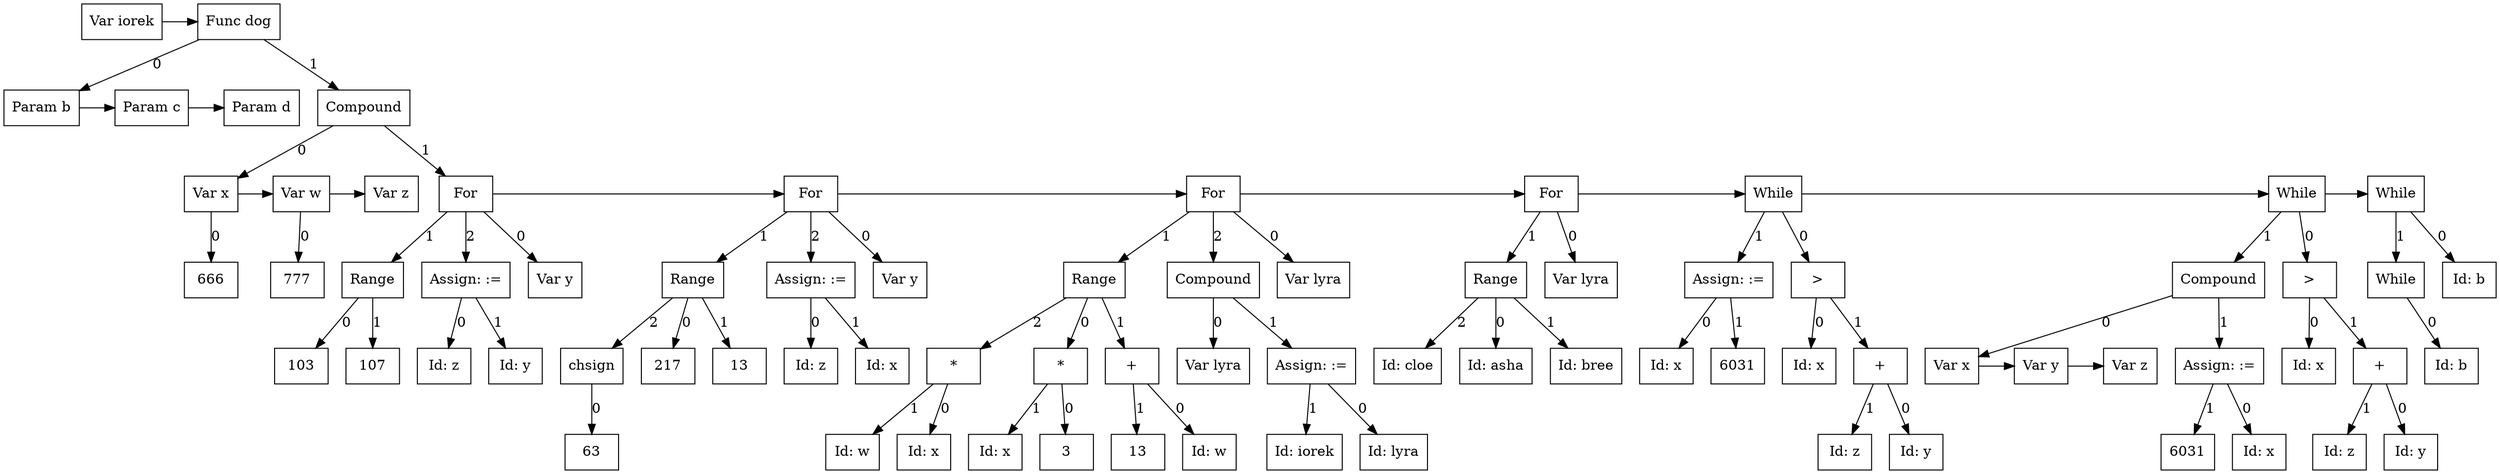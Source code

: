 digraph G {
node0 [label="Var iorek"; shape=box];
subgraph SibNames_0 {
rankdir="LR"; rank="same";
node0 [label="Var iorek"; shape=box];
node77 [label="Func dog"; shape=box];
}

subgraph SibPtrs_0 {
rankdir="LR";
node0 -> node77;
}

subgraph childNames_77 {
rankdir="LR"; rank="same"; ordering=out
node1 [label="Param b"; shape=box];
node76 [label="Compound"; shape=box];
}

subgraph childPtrs_77 {
rankdir="TB";
node77 -> node1 [label="0"];
node77 -> node76 [label="1"];
}

subgraph SibNames_1 {
rankdir="LR"; rank="same";
node1 [label="Param b"; shape=box];
node2 [label="Param c"; shape=box];
node3 [label="Param d"; shape=box];
}

subgraph SibPtrs_1 {
rankdir="LR";
node1 -> node2;
node2 -> node3;
}

subgraph childNames_76 {
rankdir="LR"; rank="same"; ordering=out
node4 [label="Var x"; shape=box];
node15 [label="For"; shape=box];
}

subgraph childPtrs_76 {
rankdir="TB";
node76 -> node4 [label="0"];
node76 -> node15 [label="1"];
}

subgraph childNames_4 {
rankdir="LR"; rank="same"; ordering=out
node5 [label="666"; shape=box];
}

subgraph childPtrs_4 {
rankdir="TB";
node4 -> node5 [label="0"];
}

subgraph SibNames_4 {
rankdir="LR"; rank="same";
node4 [label="Var x"; shape=box];
node6 [label="Var w"; shape=box];
node8 [label="Var z"; shape=box];
}

subgraph SibPtrs_4 {
rankdir="LR";
node4 -> node6;
node6 -> node8;
}

subgraph childNames_6 {
rankdir="LR"; rank="same"; ordering=out
node7 [label="777"; shape=box];
}

subgraph childPtrs_6 {
rankdir="TB";
node6 -> node7 [label="0"];
}

subgraph childNames_15 {
rankdir="LR"; rank="same"; ordering=out
node16 [label="Var y"; shape=box];
node11 [label="Range"; shape=box];
node14 [label="Assign: :="; shape=box];
}

subgraph childPtrs_15 {
rankdir="TB";
node15 -> node16 [label="0"];
node15 -> node11 [label="1"];
node15 -> node14 [label="2"];
}

subgraph childNames_11 {
rankdir="LR"; rank="same"; ordering=out
node9 [label="103"; shape=box];
node10 [label="107"; shape=box];
}

subgraph childPtrs_11 {
rankdir="TB";
node11 -> node9 [label="0"];
node11 -> node10 [label="1"];
}

subgraph childNames_14 {
rankdir="LR"; rank="same"; ordering=out
node12 [label="Id: z"; shape=box];
node13 [label="Id: y"; shape=box];
}

subgraph childPtrs_14 {
rankdir="TB";
node14 -> node12 [label="0"];
node14 -> node13 [label="1"];
}

subgraph SibNames_15 {
rankdir="LR"; rank="same";
node15 [label="For"; shape=box];
node25 [label="For"; shape=box];
node42 [label="For"; shape=box];
node48 [label="For"; shape=box];
node58 [label="While"; shape=box];
node71 [label="While"; shape=box];
node75 [label="While"; shape=box];
}

subgraph SibPtrs_15 {
rankdir="LR";
node15 -> node25;
node25 -> node42;
node42 -> node48;
node48 -> node58;
node58 -> node71;
node71 -> node75;
}

subgraph childNames_25 {
rankdir="LR"; rank="same"; ordering=out
node26 [label="Var y"; shape=box];
node21 [label="Range"; shape=box];
node24 [label="Assign: :="; shape=box];
}

subgraph childPtrs_25 {
rankdir="TB";
node25 -> node26 [label="0"];
node25 -> node21 [label="1"];
node25 -> node24 [label="2"];
}

subgraph childNames_21 {
rankdir="LR"; rank="same"; ordering=out
node17 [label="217"; shape=box];
node18 [label="13"; shape=box];
node20 [label="chsign"; shape=box];
}

subgraph childPtrs_21 {
rankdir="TB";
node21 -> node17 [label="0"];
node21 -> node18 [label="1"];
node21 -> node20 [label="2"];
}

subgraph childNames_20 {
rankdir="LR"; rank="same"; ordering=out
node19 [label="63"; shape=box];
}

subgraph childPtrs_20 {
rankdir="TB";
node20 -> node19 [label="0"];
}

subgraph childNames_24 {
rankdir="LR"; rank="same"; ordering=out
node22 [label="Id: z"; shape=box];
node23 [label="Id: x"; shape=box];
}

subgraph childPtrs_24 {
rankdir="TB";
node24 -> node22 [label="0"];
node24 -> node23 [label="1"];
}

subgraph childNames_42 {
rankdir="LR"; rank="same"; ordering=out
node43 [label="Var lyra"; shape=box];
node36 [label="Range"; shape=box];
node41 [label="Compound"; shape=box];
}

subgraph childPtrs_42 {
rankdir="TB";
node42 -> node43 [label="0"];
node42 -> node36 [label="1"];
node42 -> node41 [label="2"];
}

subgraph childNames_36 {
rankdir="LR"; rank="same"; ordering=out
node29 [label="*"; shape=box];
node32 [label="+"; shape=box];
node35 [label="*"; shape=box];
}

subgraph childPtrs_36 {
rankdir="TB";
node36 -> node29 [label="0"];
node36 -> node32 [label="1"];
node36 -> node35 [label="2"];
}

subgraph childNames_29 {
rankdir="LR"; rank="same"; ordering=out
node27 [label="3"; shape=box];
node28 [label="Id: x"; shape=box];
}

subgraph childPtrs_29 {
rankdir="TB";
node29 -> node27 [label="0"];
node29 -> node28 [label="1"];
}

subgraph childNames_32 {
rankdir="LR"; rank="same"; ordering=out
node30 [label="Id: w"; shape=box];
node31 [label="13"; shape=box];
}

subgraph childPtrs_32 {
rankdir="TB";
node32 -> node30 [label="0"];
node32 -> node31 [label="1"];
}

subgraph childNames_35 {
rankdir="LR"; rank="same"; ordering=out
node33 [label="Id: x"; shape=box];
node34 [label="Id: w"; shape=box];
}

subgraph childPtrs_35 {
rankdir="TB";
node35 -> node33 [label="0"];
node35 -> node34 [label="1"];
}

subgraph childNames_41 {
rankdir="LR"; rank="same"; ordering=out
node37 [label="Var lyra"; shape=box];
node40 [label="Assign: :="; shape=box];
}

subgraph childPtrs_41 {
rankdir="TB";
node41 -> node37 [label="0"];
node41 -> node40 [label="1"];
}

subgraph childNames_40 {
rankdir="LR"; rank="same"; ordering=out
node38 [label="Id: lyra"; shape=box];
node39 [label="Id: iorek"; shape=box];
}

subgraph childPtrs_40 {
rankdir="TB";
node40 -> node38 [label="0"];
node40 -> node39 [label="1"];
}

subgraph childNames_48 {
rankdir="LR"; rank="same"; ordering=out
node49 [label="Var lyra"; shape=box];
node47 [label="Range"; shape=box];
}

subgraph childPtrs_48 {
rankdir="TB";
node48 -> node49 [label="0"];
node48 -> node47 [label="1"];
}

subgraph childNames_47 {
rankdir="LR"; rank="same"; ordering=out
node44 [label="Id: asha"; shape=box];
node45 [label="Id: bree"; shape=box];
node46 [label="Id: cloe"; shape=box];
}

subgraph childPtrs_47 {
rankdir="TB";
node47 -> node44 [label="0"];
node47 -> node45 [label="1"];
node47 -> node46 [label="2"];
}

subgraph childNames_58 {
rankdir="LR"; rank="same"; ordering=out
node54 [label=">"; shape=box];
node57 [label="Assign: :="; shape=box];
}

subgraph childPtrs_58 {
rankdir="TB";
node58 -> node54 [label="0"];
node58 -> node57 [label="1"];
}

subgraph childNames_54 {
rankdir="LR"; rank="same"; ordering=out
node50 [label="Id: x"; shape=box];
node53 [label="+"; shape=box];
}

subgraph childPtrs_54 {
rankdir="TB";
node54 -> node50 [label="0"];
node54 -> node53 [label="1"];
}

subgraph childNames_53 {
rankdir="LR"; rank="same"; ordering=out
node51 [label="Id: y"; shape=box];
node52 [label="Id: z"; shape=box];
}

subgraph childPtrs_53 {
rankdir="TB";
node53 -> node51 [label="0"];
node53 -> node52 [label="1"];
}

subgraph childNames_57 {
rankdir="LR"; rank="same"; ordering=out
node55 [label="Id: x"; shape=box];
node56 [label="6031"; shape=box];
}

subgraph childPtrs_57 {
rankdir="TB";
node57 -> node55 [label="0"];
node57 -> node56 [label="1"];
}

subgraph childNames_71 {
rankdir="LR"; rank="same"; ordering=out
node63 [label=">"; shape=box];
node70 [label="Compound"; shape=box];
}

subgraph childPtrs_71 {
rankdir="TB";
node71 -> node63 [label="0"];
node71 -> node70 [label="1"];
}

subgraph childNames_63 {
rankdir="LR"; rank="same"; ordering=out
node59 [label="Id: x"; shape=box];
node62 [label="+"; shape=box];
}

subgraph childPtrs_63 {
rankdir="TB";
node63 -> node59 [label="0"];
node63 -> node62 [label="1"];
}

subgraph childNames_62 {
rankdir="LR"; rank="same"; ordering=out
node60 [label="Id: y"; shape=box];
node61 [label="Id: z"; shape=box];
}

subgraph childPtrs_62 {
rankdir="TB";
node62 -> node60 [label="0"];
node62 -> node61 [label="1"];
}

subgraph childNames_70 {
rankdir="LR"; rank="same"; ordering=out
node64 [label="Var x"; shape=box];
node69 [label="Assign: :="; shape=box];
}

subgraph childPtrs_70 {
rankdir="TB";
node70 -> node64 [label="0"];
node70 -> node69 [label="1"];
}

subgraph SibNames_64 {
rankdir="LR"; rank="same";
node64 [label="Var x"; shape=box];
node65 [label="Var y"; shape=box];
node66 [label="Var z"; shape=box];
}

subgraph SibPtrs_64 {
rankdir="LR";
node64 -> node65;
node65 -> node66;
}

subgraph childNames_69 {
rankdir="LR"; rank="same"; ordering=out
node67 [label="Id: x"; shape=box];
node68 [label="6031"; shape=box];
}

subgraph childPtrs_69 {
rankdir="TB";
node69 -> node67 [label="0"];
node69 -> node68 [label="1"];
}

subgraph childNames_75 {
rankdir="LR"; rank="same"; ordering=out
node72 [label="Id: b"; shape=box];
node74 [label="While"; shape=box];
}

subgraph childPtrs_75 {
rankdir="TB";
node75 -> node72 [label="0"];
node75 -> node74 [label="1"];
}

subgraph childNames_74 {
rankdir="LR"; rank="same"; ordering=out
node73 [label="Id: b"; shape=box];
}

subgraph childPtrs_74 {
rankdir="TB";
node74 -> node73 [label="0"];
}

}
